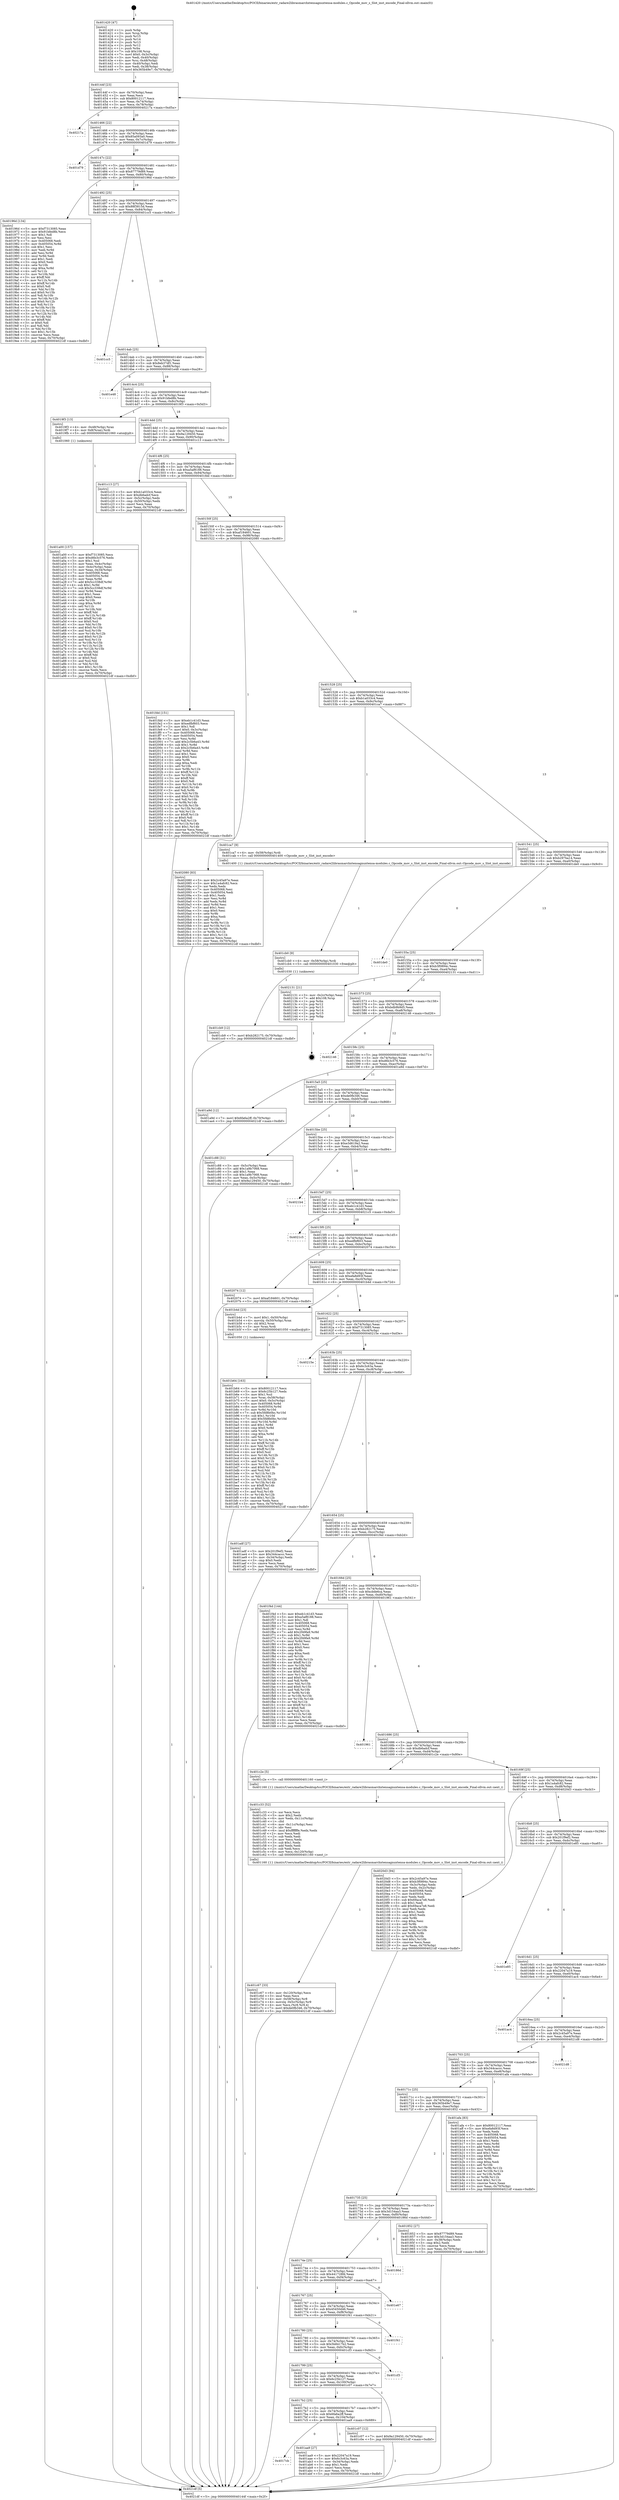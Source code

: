 digraph "0x401420" {
  label = "0x401420 (/mnt/c/Users/mathe/Desktop/tcc/POCII/binaries/extr_radare2librasmarchxtensagnuxtensa-modules.c_Opcode_mov_s_Slot_inst_encode_Final-ollvm.out::main(0))"
  labelloc = "t"
  node[shape=record]

  Entry [label="",width=0.3,height=0.3,shape=circle,fillcolor=black,style=filled]
  "0x40144f" [label="{
     0x40144f [23]\l
     | [instrs]\l
     &nbsp;&nbsp;0x40144f \<+3\>: mov -0x70(%rbp),%eax\l
     &nbsp;&nbsp;0x401452 \<+2\>: mov %eax,%ecx\l
     &nbsp;&nbsp;0x401454 \<+6\>: sub $0x80012117,%ecx\l
     &nbsp;&nbsp;0x40145a \<+3\>: mov %eax,-0x74(%rbp)\l
     &nbsp;&nbsp;0x40145d \<+3\>: mov %ecx,-0x78(%rbp)\l
     &nbsp;&nbsp;0x401460 \<+6\>: je 000000000040217a \<main+0xd5a\>\l
  }"]
  "0x40217a" [label="{
     0x40217a\l
  }", style=dashed]
  "0x401466" [label="{
     0x401466 [22]\l
     | [instrs]\l
     &nbsp;&nbsp;0x401466 \<+5\>: jmp 000000000040146b \<main+0x4b\>\l
     &nbsp;&nbsp;0x40146b \<+3\>: mov -0x74(%rbp),%eax\l
     &nbsp;&nbsp;0x40146e \<+5\>: sub $0x85a093a0,%eax\l
     &nbsp;&nbsp;0x401473 \<+3\>: mov %eax,-0x7c(%rbp)\l
     &nbsp;&nbsp;0x401476 \<+6\>: je 0000000000401d79 \<main+0x959\>\l
  }"]
  Exit [label="",width=0.3,height=0.3,shape=circle,fillcolor=black,style=filled,peripheries=2]
  "0x401d79" [label="{
     0x401d79\l
  }", style=dashed]
  "0x40147c" [label="{
     0x40147c [22]\l
     | [instrs]\l
     &nbsp;&nbsp;0x40147c \<+5\>: jmp 0000000000401481 \<main+0x61\>\l
     &nbsp;&nbsp;0x401481 \<+3\>: mov -0x74(%rbp),%eax\l
     &nbsp;&nbsp;0x401484 \<+5\>: sub $0x87779d89,%eax\l
     &nbsp;&nbsp;0x401489 \<+3\>: mov %eax,-0x80(%rbp)\l
     &nbsp;&nbsp;0x40148c \<+6\>: je 000000000040196d \<main+0x54d\>\l
  }"]
  "0x401cb9" [label="{
     0x401cb9 [12]\l
     | [instrs]\l
     &nbsp;&nbsp;0x401cb9 \<+7\>: movl $0xb282175,-0x70(%rbp)\l
     &nbsp;&nbsp;0x401cc0 \<+5\>: jmp 00000000004021df \<main+0xdbf\>\l
  }"]
  "0x40196d" [label="{
     0x40196d [134]\l
     | [instrs]\l
     &nbsp;&nbsp;0x40196d \<+5\>: mov $0xf7313085,%eax\l
     &nbsp;&nbsp;0x401972 \<+5\>: mov $0x91bfed8b,%ecx\l
     &nbsp;&nbsp;0x401977 \<+2\>: mov $0x1,%dl\l
     &nbsp;&nbsp;0x401979 \<+2\>: xor %esi,%esi\l
     &nbsp;&nbsp;0x40197b \<+7\>: mov 0x405068,%edi\l
     &nbsp;&nbsp;0x401982 \<+8\>: mov 0x405054,%r8d\l
     &nbsp;&nbsp;0x40198a \<+3\>: sub $0x1,%esi\l
     &nbsp;&nbsp;0x40198d \<+3\>: mov %edi,%r9d\l
     &nbsp;&nbsp;0x401990 \<+3\>: add %esi,%r9d\l
     &nbsp;&nbsp;0x401993 \<+4\>: imul %r9d,%edi\l
     &nbsp;&nbsp;0x401997 \<+3\>: and $0x1,%edi\l
     &nbsp;&nbsp;0x40199a \<+3\>: cmp $0x0,%edi\l
     &nbsp;&nbsp;0x40199d \<+4\>: sete %r10b\l
     &nbsp;&nbsp;0x4019a1 \<+4\>: cmp $0xa,%r8d\l
     &nbsp;&nbsp;0x4019a5 \<+4\>: setl %r11b\l
     &nbsp;&nbsp;0x4019a9 \<+3\>: mov %r10b,%bl\l
     &nbsp;&nbsp;0x4019ac \<+3\>: xor $0xff,%bl\l
     &nbsp;&nbsp;0x4019af \<+3\>: mov %r11b,%r14b\l
     &nbsp;&nbsp;0x4019b2 \<+4\>: xor $0xff,%r14b\l
     &nbsp;&nbsp;0x4019b6 \<+3\>: xor $0x0,%dl\l
     &nbsp;&nbsp;0x4019b9 \<+3\>: mov %bl,%r15b\l
     &nbsp;&nbsp;0x4019bc \<+4\>: and $0x0,%r15b\l
     &nbsp;&nbsp;0x4019c0 \<+3\>: and %dl,%r10b\l
     &nbsp;&nbsp;0x4019c3 \<+3\>: mov %r14b,%r12b\l
     &nbsp;&nbsp;0x4019c6 \<+4\>: and $0x0,%r12b\l
     &nbsp;&nbsp;0x4019ca \<+3\>: and %dl,%r11b\l
     &nbsp;&nbsp;0x4019cd \<+3\>: or %r10b,%r15b\l
     &nbsp;&nbsp;0x4019d0 \<+3\>: or %r11b,%r12b\l
     &nbsp;&nbsp;0x4019d3 \<+3\>: xor %r12b,%r15b\l
     &nbsp;&nbsp;0x4019d6 \<+3\>: or %r14b,%bl\l
     &nbsp;&nbsp;0x4019d9 \<+3\>: xor $0xff,%bl\l
     &nbsp;&nbsp;0x4019dc \<+3\>: or $0x0,%dl\l
     &nbsp;&nbsp;0x4019df \<+2\>: and %dl,%bl\l
     &nbsp;&nbsp;0x4019e1 \<+3\>: or %bl,%r15b\l
     &nbsp;&nbsp;0x4019e4 \<+4\>: test $0x1,%r15b\l
     &nbsp;&nbsp;0x4019e8 \<+3\>: cmovne %ecx,%eax\l
     &nbsp;&nbsp;0x4019eb \<+3\>: mov %eax,-0x70(%rbp)\l
     &nbsp;&nbsp;0x4019ee \<+5\>: jmp 00000000004021df \<main+0xdbf\>\l
  }"]
  "0x401492" [label="{
     0x401492 [25]\l
     | [instrs]\l
     &nbsp;&nbsp;0x401492 \<+5\>: jmp 0000000000401497 \<main+0x77\>\l
     &nbsp;&nbsp;0x401497 \<+3\>: mov -0x74(%rbp),%eax\l
     &nbsp;&nbsp;0x40149a \<+5\>: sub $0x88f3815d,%eax\l
     &nbsp;&nbsp;0x40149f \<+6\>: mov %eax,-0x84(%rbp)\l
     &nbsp;&nbsp;0x4014a5 \<+6\>: je 0000000000401cc5 \<main+0x8a5\>\l
  }"]
  "0x401cb0" [label="{
     0x401cb0 [9]\l
     | [instrs]\l
     &nbsp;&nbsp;0x401cb0 \<+4\>: mov -0x58(%rbp),%rdi\l
     &nbsp;&nbsp;0x401cb4 \<+5\>: call 0000000000401030 \<free@plt\>\l
     | [calls]\l
     &nbsp;&nbsp;0x401030 \{1\} (unknown)\l
  }"]
  "0x401cc5" [label="{
     0x401cc5\l
  }", style=dashed]
  "0x4014ab" [label="{
     0x4014ab [25]\l
     | [instrs]\l
     &nbsp;&nbsp;0x4014ab \<+5\>: jmp 00000000004014b0 \<main+0x90\>\l
     &nbsp;&nbsp;0x4014b0 \<+3\>: mov -0x74(%rbp),%eax\l
     &nbsp;&nbsp;0x4014b3 \<+5\>: sub $0x8eb37df1,%eax\l
     &nbsp;&nbsp;0x4014b8 \<+6\>: mov %eax,-0x88(%rbp)\l
     &nbsp;&nbsp;0x4014be \<+6\>: je 0000000000401e48 \<main+0xa28\>\l
  }"]
  "0x401c67" [label="{
     0x401c67 [33]\l
     | [instrs]\l
     &nbsp;&nbsp;0x401c67 \<+6\>: mov -0x120(%rbp),%ecx\l
     &nbsp;&nbsp;0x401c6d \<+3\>: imul %eax,%ecx\l
     &nbsp;&nbsp;0x401c70 \<+4\>: mov -0x58(%rbp),%r8\l
     &nbsp;&nbsp;0x401c74 \<+4\>: movslq -0x5c(%rbp),%r9\l
     &nbsp;&nbsp;0x401c78 \<+4\>: mov %ecx,(%r8,%r9,4)\l
     &nbsp;&nbsp;0x401c7c \<+7\>: movl $0xde0fb346,-0x70(%rbp)\l
     &nbsp;&nbsp;0x401c83 \<+5\>: jmp 00000000004021df \<main+0xdbf\>\l
  }"]
  "0x401e48" [label="{
     0x401e48\l
  }", style=dashed]
  "0x4014c4" [label="{
     0x4014c4 [25]\l
     | [instrs]\l
     &nbsp;&nbsp;0x4014c4 \<+5\>: jmp 00000000004014c9 \<main+0xa9\>\l
     &nbsp;&nbsp;0x4014c9 \<+3\>: mov -0x74(%rbp),%eax\l
     &nbsp;&nbsp;0x4014cc \<+5\>: sub $0x91bfed8b,%eax\l
     &nbsp;&nbsp;0x4014d1 \<+6\>: mov %eax,-0x8c(%rbp)\l
     &nbsp;&nbsp;0x4014d7 \<+6\>: je 00000000004019f3 \<main+0x5d3\>\l
  }"]
  "0x401c33" [label="{
     0x401c33 [52]\l
     | [instrs]\l
     &nbsp;&nbsp;0x401c33 \<+2\>: xor %ecx,%ecx\l
     &nbsp;&nbsp;0x401c35 \<+5\>: mov $0x2,%edx\l
     &nbsp;&nbsp;0x401c3a \<+6\>: mov %edx,-0x11c(%rbp)\l
     &nbsp;&nbsp;0x401c40 \<+1\>: cltd\l
     &nbsp;&nbsp;0x401c41 \<+6\>: mov -0x11c(%rbp),%esi\l
     &nbsp;&nbsp;0x401c47 \<+2\>: idiv %esi\l
     &nbsp;&nbsp;0x401c49 \<+6\>: imul $0xfffffffe,%edx,%edx\l
     &nbsp;&nbsp;0x401c4f \<+2\>: mov %ecx,%edi\l
     &nbsp;&nbsp;0x401c51 \<+2\>: sub %edx,%edi\l
     &nbsp;&nbsp;0x401c53 \<+2\>: mov %ecx,%edx\l
     &nbsp;&nbsp;0x401c55 \<+3\>: sub $0x1,%edx\l
     &nbsp;&nbsp;0x401c58 \<+2\>: add %edx,%edi\l
     &nbsp;&nbsp;0x401c5a \<+2\>: sub %edi,%ecx\l
     &nbsp;&nbsp;0x401c5c \<+6\>: mov %ecx,-0x120(%rbp)\l
     &nbsp;&nbsp;0x401c62 \<+5\>: call 0000000000401160 \<next_i\>\l
     | [calls]\l
     &nbsp;&nbsp;0x401160 \{1\} (/mnt/c/Users/mathe/Desktop/tcc/POCII/binaries/extr_radare2librasmarchxtensagnuxtensa-modules.c_Opcode_mov_s_Slot_inst_encode_Final-ollvm.out::next_i)\l
  }"]
  "0x4019f3" [label="{
     0x4019f3 [13]\l
     | [instrs]\l
     &nbsp;&nbsp;0x4019f3 \<+4\>: mov -0x48(%rbp),%rax\l
     &nbsp;&nbsp;0x4019f7 \<+4\>: mov 0x8(%rax),%rdi\l
     &nbsp;&nbsp;0x4019fb \<+5\>: call 0000000000401060 \<atoi@plt\>\l
     | [calls]\l
     &nbsp;&nbsp;0x401060 \{1\} (unknown)\l
  }"]
  "0x4014dd" [label="{
     0x4014dd [25]\l
     | [instrs]\l
     &nbsp;&nbsp;0x4014dd \<+5\>: jmp 00000000004014e2 \<main+0xc2\>\l
     &nbsp;&nbsp;0x4014e2 \<+3\>: mov -0x74(%rbp),%eax\l
     &nbsp;&nbsp;0x4014e5 \<+5\>: sub $0x9a129450,%eax\l
     &nbsp;&nbsp;0x4014ea \<+6\>: mov %eax,-0x90(%rbp)\l
     &nbsp;&nbsp;0x4014f0 \<+6\>: je 0000000000401c13 \<main+0x7f3\>\l
  }"]
  "0x401b64" [label="{
     0x401b64 [163]\l
     | [instrs]\l
     &nbsp;&nbsp;0x401b64 \<+5\>: mov $0x80012117,%ecx\l
     &nbsp;&nbsp;0x401b69 \<+5\>: mov $0x6c25b127,%edx\l
     &nbsp;&nbsp;0x401b6e \<+3\>: mov $0x1,%sil\l
     &nbsp;&nbsp;0x401b71 \<+4\>: mov %rax,-0x58(%rbp)\l
     &nbsp;&nbsp;0x401b75 \<+7\>: movl $0x0,-0x5c(%rbp)\l
     &nbsp;&nbsp;0x401b7c \<+8\>: mov 0x405068,%r8d\l
     &nbsp;&nbsp;0x401b84 \<+8\>: mov 0x405054,%r9d\l
     &nbsp;&nbsp;0x401b8c \<+3\>: mov %r8d,%r10d\l
     &nbsp;&nbsp;0x401b8f \<+7\>: sub $0x5fd8b0bc,%r10d\l
     &nbsp;&nbsp;0x401b96 \<+4\>: sub $0x1,%r10d\l
     &nbsp;&nbsp;0x401b9a \<+7\>: add $0x5fd8b0bc,%r10d\l
     &nbsp;&nbsp;0x401ba1 \<+4\>: imul %r10d,%r8d\l
     &nbsp;&nbsp;0x401ba5 \<+4\>: and $0x1,%r8d\l
     &nbsp;&nbsp;0x401ba9 \<+4\>: cmp $0x0,%r8d\l
     &nbsp;&nbsp;0x401bad \<+4\>: sete %r11b\l
     &nbsp;&nbsp;0x401bb1 \<+4\>: cmp $0xa,%r9d\l
     &nbsp;&nbsp;0x401bb5 \<+3\>: setl %bl\l
     &nbsp;&nbsp;0x401bb8 \<+3\>: mov %r11b,%r14b\l
     &nbsp;&nbsp;0x401bbb \<+4\>: xor $0xff,%r14b\l
     &nbsp;&nbsp;0x401bbf \<+3\>: mov %bl,%r15b\l
     &nbsp;&nbsp;0x401bc2 \<+4\>: xor $0xff,%r15b\l
     &nbsp;&nbsp;0x401bc6 \<+4\>: xor $0x0,%sil\l
     &nbsp;&nbsp;0x401bca \<+3\>: mov %r14b,%r12b\l
     &nbsp;&nbsp;0x401bcd \<+4\>: and $0x0,%r12b\l
     &nbsp;&nbsp;0x401bd1 \<+3\>: and %sil,%r11b\l
     &nbsp;&nbsp;0x401bd4 \<+3\>: mov %r15b,%r13b\l
     &nbsp;&nbsp;0x401bd7 \<+4\>: and $0x0,%r13b\l
     &nbsp;&nbsp;0x401bdb \<+3\>: and %sil,%bl\l
     &nbsp;&nbsp;0x401bde \<+3\>: or %r11b,%r12b\l
     &nbsp;&nbsp;0x401be1 \<+3\>: or %bl,%r13b\l
     &nbsp;&nbsp;0x401be4 \<+3\>: xor %r13b,%r12b\l
     &nbsp;&nbsp;0x401be7 \<+3\>: or %r15b,%r14b\l
     &nbsp;&nbsp;0x401bea \<+4\>: xor $0xff,%r14b\l
     &nbsp;&nbsp;0x401bee \<+4\>: or $0x0,%sil\l
     &nbsp;&nbsp;0x401bf2 \<+3\>: and %sil,%r14b\l
     &nbsp;&nbsp;0x401bf5 \<+3\>: or %r14b,%r12b\l
     &nbsp;&nbsp;0x401bf8 \<+4\>: test $0x1,%r12b\l
     &nbsp;&nbsp;0x401bfc \<+3\>: cmovne %edx,%ecx\l
     &nbsp;&nbsp;0x401bff \<+3\>: mov %ecx,-0x70(%rbp)\l
     &nbsp;&nbsp;0x401c02 \<+5\>: jmp 00000000004021df \<main+0xdbf\>\l
  }"]
  "0x401c13" [label="{
     0x401c13 [27]\l
     | [instrs]\l
     &nbsp;&nbsp;0x401c13 \<+5\>: mov $0xb1a033c4,%eax\l
     &nbsp;&nbsp;0x401c18 \<+5\>: mov $0xdb6adcf,%ecx\l
     &nbsp;&nbsp;0x401c1d \<+3\>: mov -0x5c(%rbp),%edx\l
     &nbsp;&nbsp;0x401c20 \<+3\>: cmp -0x50(%rbp),%edx\l
     &nbsp;&nbsp;0x401c23 \<+3\>: cmovl %ecx,%eax\l
     &nbsp;&nbsp;0x401c26 \<+3\>: mov %eax,-0x70(%rbp)\l
     &nbsp;&nbsp;0x401c29 \<+5\>: jmp 00000000004021df \<main+0xdbf\>\l
  }"]
  "0x4014f6" [label="{
     0x4014f6 [25]\l
     | [instrs]\l
     &nbsp;&nbsp;0x4014f6 \<+5\>: jmp 00000000004014fb \<main+0xdb\>\l
     &nbsp;&nbsp;0x4014fb \<+3\>: mov -0x74(%rbp),%eax\l
     &nbsp;&nbsp;0x4014fe \<+5\>: sub $0xa5af8188,%eax\l
     &nbsp;&nbsp;0x401503 \<+6\>: mov %eax,-0x94(%rbp)\l
     &nbsp;&nbsp;0x401509 \<+6\>: je 0000000000401fdd \<main+0xbbd\>\l
  }"]
  "0x4017cb" [label="{
     0x4017cb\l
  }", style=dashed]
  "0x401fdd" [label="{
     0x401fdd [151]\l
     | [instrs]\l
     &nbsp;&nbsp;0x401fdd \<+5\>: mov $0xeb1c41d3,%eax\l
     &nbsp;&nbsp;0x401fe2 \<+5\>: mov $0xedfbf603,%ecx\l
     &nbsp;&nbsp;0x401fe7 \<+2\>: mov $0x1,%dl\l
     &nbsp;&nbsp;0x401fe9 \<+7\>: movl $0x0,-0x3c(%rbp)\l
     &nbsp;&nbsp;0x401ff0 \<+7\>: mov 0x405068,%esi\l
     &nbsp;&nbsp;0x401ff7 \<+7\>: mov 0x405054,%edi\l
     &nbsp;&nbsp;0x401ffe \<+3\>: mov %esi,%r8d\l
     &nbsp;&nbsp;0x402001 \<+7\>: add $0x2c5b6a43,%r8d\l
     &nbsp;&nbsp;0x402008 \<+4\>: sub $0x1,%r8d\l
     &nbsp;&nbsp;0x40200c \<+7\>: sub $0x2c5b6a43,%r8d\l
     &nbsp;&nbsp;0x402013 \<+4\>: imul %r8d,%esi\l
     &nbsp;&nbsp;0x402017 \<+3\>: and $0x1,%esi\l
     &nbsp;&nbsp;0x40201a \<+3\>: cmp $0x0,%esi\l
     &nbsp;&nbsp;0x40201d \<+4\>: sete %r9b\l
     &nbsp;&nbsp;0x402021 \<+3\>: cmp $0xa,%edi\l
     &nbsp;&nbsp;0x402024 \<+4\>: setl %r10b\l
     &nbsp;&nbsp;0x402028 \<+3\>: mov %r9b,%r11b\l
     &nbsp;&nbsp;0x40202b \<+4\>: xor $0xff,%r11b\l
     &nbsp;&nbsp;0x40202f \<+3\>: mov %r10b,%bl\l
     &nbsp;&nbsp;0x402032 \<+3\>: xor $0xff,%bl\l
     &nbsp;&nbsp;0x402035 \<+3\>: xor $0x0,%dl\l
     &nbsp;&nbsp;0x402038 \<+3\>: mov %r11b,%r14b\l
     &nbsp;&nbsp;0x40203b \<+4\>: and $0x0,%r14b\l
     &nbsp;&nbsp;0x40203f \<+3\>: and %dl,%r9b\l
     &nbsp;&nbsp;0x402042 \<+3\>: mov %bl,%r15b\l
     &nbsp;&nbsp;0x402045 \<+4\>: and $0x0,%r15b\l
     &nbsp;&nbsp;0x402049 \<+3\>: and %dl,%r10b\l
     &nbsp;&nbsp;0x40204c \<+3\>: or %r9b,%r14b\l
     &nbsp;&nbsp;0x40204f \<+3\>: or %r10b,%r15b\l
     &nbsp;&nbsp;0x402052 \<+3\>: xor %r15b,%r14b\l
     &nbsp;&nbsp;0x402055 \<+3\>: or %bl,%r11b\l
     &nbsp;&nbsp;0x402058 \<+4\>: xor $0xff,%r11b\l
     &nbsp;&nbsp;0x40205c \<+3\>: or $0x0,%dl\l
     &nbsp;&nbsp;0x40205f \<+3\>: and %dl,%r11b\l
     &nbsp;&nbsp;0x402062 \<+3\>: or %r11b,%r14b\l
     &nbsp;&nbsp;0x402065 \<+4\>: test $0x1,%r14b\l
     &nbsp;&nbsp;0x402069 \<+3\>: cmovne %ecx,%eax\l
     &nbsp;&nbsp;0x40206c \<+3\>: mov %eax,-0x70(%rbp)\l
     &nbsp;&nbsp;0x40206f \<+5\>: jmp 00000000004021df \<main+0xdbf\>\l
  }"]
  "0x40150f" [label="{
     0x40150f [25]\l
     | [instrs]\l
     &nbsp;&nbsp;0x40150f \<+5\>: jmp 0000000000401514 \<main+0xf4\>\l
     &nbsp;&nbsp;0x401514 \<+3\>: mov -0x74(%rbp),%eax\l
     &nbsp;&nbsp;0x401517 \<+5\>: sub $0xaf184601,%eax\l
     &nbsp;&nbsp;0x40151c \<+6\>: mov %eax,-0x98(%rbp)\l
     &nbsp;&nbsp;0x401522 \<+6\>: je 0000000000402080 \<main+0xc60\>\l
  }"]
  "0x401aa9" [label="{
     0x401aa9 [27]\l
     | [instrs]\l
     &nbsp;&nbsp;0x401aa9 \<+5\>: mov $0x22047a19,%eax\l
     &nbsp;&nbsp;0x401aae \<+5\>: mov $0x6c3c63a,%ecx\l
     &nbsp;&nbsp;0x401ab3 \<+3\>: mov -0x34(%rbp),%edx\l
     &nbsp;&nbsp;0x401ab6 \<+3\>: cmp $0x1,%edx\l
     &nbsp;&nbsp;0x401ab9 \<+3\>: cmovl %ecx,%eax\l
     &nbsp;&nbsp;0x401abc \<+3\>: mov %eax,-0x70(%rbp)\l
     &nbsp;&nbsp;0x401abf \<+5\>: jmp 00000000004021df \<main+0xdbf\>\l
  }"]
  "0x402080" [label="{
     0x402080 [83]\l
     | [instrs]\l
     &nbsp;&nbsp;0x402080 \<+5\>: mov $0x2c45a97e,%eax\l
     &nbsp;&nbsp;0x402085 \<+5\>: mov $0x1a4afc82,%ecx\l
     &nbsp;&nbsp;0x40208a \<+2\>: xor %edx,%edx\l
     &nbsp;&nbsp;0x40208c \<+7\>: mov 0x405068,%esi\l
     &nbsp;&nbsp;0x402093 \<+7\>: mov 0x405054,%edi\l
     &nbsp;&nbsp;0x40209a \<+3\>: sub $0x1,%edx\l
     &nbsp;&nbsp;0x40209d \<+3\>: mov %esi,%r8d\l
     &nbsp;&nbsp;0x4020a0 \<+3\>: add %edx,%r8d\l
     &nbsp;&nbsp;0x4020a3 \<+4\>: imul %r8d,%esi\l
     &nbsp;&nbsp;0x4020a7 \<+3\>: and $0x1,%esi\l
     &nbsp;&nbsp;0x4020aa \<+3\>: cmp $0x0,%esi\l
     &nbsp;&nbsp;0x4020ad \<+4\>: sete %r9b\l
     &nbsp;&nbsp;0x4020b1 \<+3\>: cmp $0xa,%edi\l
     &nbsp;&nbsp;0x4020b4 \<+4\>: setl %r10b\l
     &nbsp;&nbsp;0x4020b8 \<+3\>: mov %r9b,%r11b\l
     &nbsp;&nbsp;0x4020bb \<+3\>: and %r10b,%r11b\l
     &nbsp;&nbsp;0x4020be \<+3\>: xor %r10b,%r9b\l
     &nbsp;&nbsp;0x4020c1 \<+3\>: or %r9b,%r11b\l
     &nbsp;&nbsp;0x4020c4 \<+4\>: test $0x1,%r11b\l
     &nbsp;&nbsp;0x4020c8 \<+3\>: cmovne %ecx,%eax\l
     &nbsp;&nbsp;0x4020cb \<+3\>: mov %eax,-0x70(%rbp)\l
     &nbsp;&nbsp;0x4020ce \<+5\>: jmp 00000000004021df \<main+0xdbf\>\l
  }"]
  "0x401528" [label="{
     0x401528 [25]\l
     | [instrs]\l
     &nbsp;&nbsp;0x401528 \<+5\>: jmp 000000000040152d \<main+0x10d\>\l
     &nbsp;&nbsp;0x40152d \<+3\>: mov -0x74(%rbp),%eax\l
     &nbsp;&nbsp;0x401530 \<+5\>: sub $0xb1a033c4,%eax\l
     &nbsp;&nbsp;0x401535 \<+6\>: mov %eax,-0x9c(%rbp)\l
     &nbsp;&nbsp;0x40153b \<+6\>: je 0000000000401ca7 \<main+0x887\>\l
  }"]
  "0x4017b2" [label="{
     0x4017b2 [25]\l
     | [instrs]\l
     &nbsp;&nbsp;0x4017b2 \<+5\>: jmp 00000000004017b7 \<main+0x397\>\l
     &nbsp;&nbsp;0x4017b7 \<+3\>: mov -0x74(%rbp),%eax\l
     &nbsp;&nbsp;0x4017ba \<+5\>: sub $0x6fa6a2ff,%eax\l
     &nbsp;&nbsp;0x4017bf \<+6\>: mov %eax,-0x104(%rbp)\l
     &nbsp;&nbsp;0x4017c5 \<+6\>: je 0000000000401aa9 \<main+0x689\>\l
  }"]
  "0x401ca7" [label="{
     0x401ca7 [9]\l
     | [instrs]\l
     &nbsp;&nbsp;0x401ca7 \<+4\>: mov -0x58(%rbp),%rdi\l
     &nbsp;&nbsp;0x401cab \<+5\>: call 0000000000401400 \<Opcode_mov_s_Slot_inst_encode\>\l
     | [calls]\l
     &nbsp;&nbsp;0x401400 \{1\} (/mnt/c/Users/mathe/Desktop/tcc/POCII/binaries/extr_radare2librasmarchxtensagnuxtensa-modules.c_Opcode_mov_s_Slot_inst_encode_Final-ollvm.out::Opcode_mov_s_Slot_inst_encode)\l
  }"]
  "0x401541" [label="{
     0x401541 [25]\l
     | [instrs]\l
     &nbsp;&nbsp;0x401541 \<+5\>: jmp 0000000000401546 \<main+0x126\>\l
     &nbsp;&nbsp;0x401546 \<+3\>: mov -0x74(%rbp),%eax\l
     &nbsp;&nbsp;0x401549 \<+5\>: sub $0xb297ba14,%eax\l
     &nbsp;&nbsp;0x40154e \<+6\>: mov %eax,-0xa0(%rbp)\l
     &nbsp;&nbsp;0x401554 \<+6\>: je 0000000000401de0 \<main+0x9c0\>\l
  }"]
  "0x401c07" [label="{
     0x401c07 [12]\l
     | [instrs]\l
     &nbsp;&nbsp;0x401c07 \<+7\>: movl $0x9a129450,-0x70(%rbp)\l
     &nbsp;&nbsp;0x401c0e \<+5\>: jmp 00000000004021df \<main+0xdbf\>\l
  }"]
  "0x401de0" [label="{
     0x401de0\l
  }", style=dashed]
  "0x40155a" [label="{
     0x40155a [25]\l
     | [instrs]\l
     &nbsp;&nbsp;0x40155a \<+5\>: jmp 000000000040155f \<main+0x13f\>\l
     &nbsp;&nbsp;0x40155f \<+3\>: mov -0x74(%rbp),%eax\l
     &nbsp;&nbsp;0x401562 \<+5\>: sub $0xb3f0894c,%eax\l
     &nbsp;&nbsp;0x401567 \<+6\>: mov %eax,-0xa4(%rbp)\l
     &nbsp;&nbsp;0x40156d \<+6\>: je 0000000000402131 \<main+0xd11\>\l
  }"]
  "0x401799" [label="{
     0x401799 [25]\l
     | [instrs]\l
     &nbsp;&nbsp;0x401799 \<+5\>: jmp 000000000040179e \<main+0x37e\>\l
     &nbsp;&nbsp;0x40179e \<+3\>: mov -0x74(%rbp),%eax\l
     &nbsp;&nbsp;0x4017a1 \<+5\>: sub $0x6c25b127,%eax\l
     &nbsp;&nbsp;0x4017a6 \<+6\>: mov %eax,-0x100(%rbp)\l
     &nbsp;&nbsp;0x4017ac \<+6\>: je 0000000000401c07 \<main+0x7e7\>\l
  }"]
  "0x402131" [label="{
     0x402131 [21]\l
     | [instrs]\l
     &nbsp;&nbsp;0x402131 \<+3\>: mov -0x2c(%rbp),%eax\l
     &nbsp;&nbsp;0x402134 \<+7\>: add $0x108,%rsp\l
     &nbsp;&nbsp;0x40213b \<+1\>: pop %rbx\l
     &nbsp;&nbsp;0x40213c \<+2\>: pop %r12\l
     &nbsp;&nbsp;0x40213e \<+2\>: pop %r13\l
     &nbsp;&nbsp;0x402140 \<+2\>: pop %r14\l
     &nbsp;&nbsp;0x402142 \<+2\>: pop %r15\l
     &nbsp;&nbsp;0x402144 \<+1\>: pop %rbp\l
     &nbsp;&nbsp;0x402145 \<+1\>: ret\l
  }"]
  "0x401573" [label="{
     0x401573 [25]\l
     | [instrs]\l
     &nbsp;&nbsp;0x401573 \<+5\>: jmp 0000000000401578 \<main+0x158\>\l
     &nbsp;&nbsp;0x401578 \<+3\>: mov -0x74(%rbp),%eax\l
     &nbsp;&nbsp;0x40157b \<+5\>: sub $0xbdb9b9d5,%eax\l
     &nbsp;&nbsp;0x401580 \<+6\>: mov %eax,-0xa8(%rbp)\l
     &nbsp;&nbsp;0x401586 \<+6\>: je 0000000000402146 \<main+0xd26\>\l
  }"]
  "0x401cf3" [label="{
     0x401cf3\l
  }", style=dashed]
  "0x402146" [label="{
     0x402146\l
  }", style=dashed]
  "0x40158c" [label="{
     0x40158c [25]\l
     | [instrs]\l
     &nbsp;&nbsp;0x40158c \<+5\>: jmp 0000000000401591 \<main+0x171\>\l
     &nbsp;&nbsp;0x401591 \<+3\>: mov -0x74(%rbp),%eax\l
     &nbsp;&nbsp;0x401594 \<+5\>: sub $0xd6b3c576,%eax\l
     &nbsp;&nbsp;0x401599 \<+6\>: mov %eax,-0xac(%rbp)\l
     &nbsp;&nbsp;0x40159f \<+6\>: je 0000000000401a9d \<main+0x67d\>\l
  }"]
  "0x401780" [label="{
     0x401780 [25]\l
     | [instrs]\l
     &nbsp;&nbsp;0x401780 \<+5\>: jmp 0000000000401785 \<main+0x365\>\l
     &nbsp;&nbsp;0x401785 \<+3\>: mov -0x74(%rbp),%eax\l
     &nbsp;&nbsp;0x401788 \<+5\>: sub $0x5b8417b2,%eax\l
     &nbsp;&nbsp;0x40178d \<+6\>: mov %eax,-0xfc(%rbp)\l
     &nbsp;&nbsp;0x401793 \<+6\>: je 0000000000401cf3 \<main+0x8d3\>\l
  }"]
  "0x401a9d" [label="{
     0x401a9d [12]\l
     | [instrs]\l
     &nbsp;&nbsp;0x401a9d \<+7\>: movl $0x6fa6a2ff,-0x70(%rbp)\l
     &nbsp;&nbsp;0x401aa4 \<+5\>: jmp 00000000004021df \<main+0xdbf\>\l
  }"]
  "0x4015a5" [label="{
     0x4015a5 [25]\l
     | [instrs]\l
     &nbsp;&nbsp;0x4015a5 \<+5\>: jmp 00000000004015aa \<main+0x18a\>\l
     &nbsp;&nbsp;0x4015aa \<+3\>: mov -0x74(%rbp),%eax\l
     &nbsp;&nbsp;0x4015ad \<+5\>: sub $0xde0fb346,%eax\l
     &nbsp;&nbsp;0x4015b2 \<+6\>: mov %eax,-0xb0(%rbp)\l
     &nbsp;&nbsp;0x4015b8 \<+6\>: je 0000000000401c88 \<main+0x868\>\l
  }"]
  "0x401f41" [label="{
     0x401f41\l
  }", style=dashed]
  "0x401c88" [label="{
     0x401c88 [31]\l
     | [instrs]\l
     &nbsp;&nbsp;0x401c88 \<+3\>: mov -0x5c(%rbp),%eax\l
     &nbsp;&nbsp;0x401c8b \<+5\>: add $0x1a9b7068,%eax\l
     &nbsp;&nbsp;0x401c90 \<+3\>: add $0x1,%eax\l
     &nbsp;&nbsp;0x401c93 \<+5\>: sub $0x1a9b7068,%eax\l
     &nbsp;&nbsp;0x401c98 \<+3\>: mov %eax,-0x5c(%rbp)\l
     &nbsp;&nbsp;0x401c9b \<+7\>: movl $0x9a129450,-0x70(%rbp)\l
     &nbsp;&nbsp;0x401ca2 \<+5\>: jmp 00000000004021df \<main+0xdbf\>\l
  }"]
  "0x4015be" [label="{
     0x4015be [25]\l
     | [instrs]\l
     &nbsp;&nbsp;0x4015be \<+5\>: jmp 00000000004015c3 \<main+0x1a3\>\l
     &nbsp;&nbsp;0x4015c3 \<+3\>: mov -0x74(%rbp),%eax\l
     &nbsp;&nbsp;0x4015c6 \<+5\>: sub $0xe3d619a2,%eax\l
     &nbsp;&nbsp;0x4015cb \<+6\>: mov %eax,-0xb4(%rbp)\l
     &nbsp;&nbsp;0x4015d1 \<+6\>: je 00000000004021b4 \<main+0xd94\>\l
  }"]
  "0x401767" [label="{
     0x401767 [25]\l
     | [instrs]\l
     &nbsp;&nbsp;0x401767 \<+5\>: jmp 000000000040176c \<main+0x34c\>\l
     &nbsp;&nbsp;0x40176c \<+3\>: mov -0x74(%rbp),%eax\l
     &nbsp;&nbsp;0x40176f \<+5\>: sub $0x45450d46,%eax\l
     &nbsp;&nbsp;0x401774 \<+6\>: mov %eax,-0xf8(%rbp)\l
     &nbsp;&nbsp;0x40177a \<+6\>: je 0000000000401f41 \<main+0xb21\>\l
  }"]
  "0x4021b4" [label="{
     0x4021b4\l
  }", style=dashed]
  "0x4015d7" [label="{
     0x4015d7 [25]\l
     | [instrs]\l
     &nbsp;&nbsp;0x4015d7 \<+5\>: jmp 00000000004015dc \<main+0x1bc\>\l
     &nbsp;&nbsp;0x4015dc \<+3\>: mov -0x74(%rbp),%eax\l
     &nbsp;&nbsp;0x4015df \<+5\>: sub $0xeb1c41d3,%eax\l
     &nbsp;&nbsp;0x4015e4 \<+6\>: mov %eax,-0xb8(%rbp)\l
     &nbsp;&nbsp;0x4015ea \<+6\>: je 00000000004021c5 \<main+0xda5\>\l
  }"]
  "0x401e67" [label="{
     0x401e67\l
  }", style=dashed]
  "0x4021c5" [label="{
     0x4021c5\l
  }", style=dashed]
  "0x4015f0" [label="{
     0x4015f0 [25]\l
     | [instrs]\l
     &nbsp;&nbsp;0x4015f0 \<+5\>: jmp 00000000004015f5 \<main+0x1d5\>\l
     &nbsp;&nbsp;0x4015f5 \<+3\>: mov -0x74(%rbp),%eax\l
     &nbsp;&nbsp;0x4015f8 \<+5\>: sub $0xedfbf603,%eax\l
     &nbsp;&nbsp;0x4015fd \<+6\>: mov %eax,-0xbc(%rbp)\l
     &nbsp;&nbsp;0x401603 \<+6\>: je 0000000000402074 \<main+0xc54\>\l
  }"]
  "0x40174e" [label="{
     0x40174e [25]\l
     | [instrs]\l
     &nbsp;&nbsp;0x40174e \<+5\>: jmp 0000000000401753 \<main+0x333\>\l
     &nbsp;&nbsp;0x401753 \<+3\>: mov -0x74(%rbp),%eax\l
     &nbsp;&nbsp;0x401756 \<+5\>: sub $0x441728fd,%eax\l
     &nbsp;&nbsp;0x40175b \<+6\>: mov %eax,-0xf4(%rbp)\l
     &nbsp;&nbsp;0x401761 \<+6\>: je 0000000000401e67 \<main+0xa47\>\l
  }"]
  "0x402074" [label="{
     0x402074 [12]\l
     | [instrs]\l
     &nbsp;&nbsp;0x402074 \<+7\>: movl $0xaf184601,-0x70(%rbp)\l
     &nbsp;&nbsp;0x40207b \<+5\>: jmp 00000000004021df \<main+0xdbf\>\l
  }"]
  "0x401609" [label="{
     0x401609 [25]\l
     | [instrs]\l
     &nbsp;&nbsp;0x401609 \<+5\>: jmp 000000000040160e \<main+0x1ee\>\l
     &nbsp;&nbsp;0x40160e \<+3\>: mov -0x74(%rbp),%eax\l
     &nbsp;&nbsp;0x401611 \<+5\>: sub $0xefa8d93f,%eax\l
     &nbsp;&nbsp;0x401616 \<+6\>: mov %eax,-0xc0(%rbp)\l
     &nbsp;&nbsp;0x40161c \<+6\>: je 0000000000401b4d \<main+0x72d\>\l
  }"]
  "0x40186d" [label="{
     0x40186d\l
  }", style=dashed]
  "0x401b4d" [label="{
     0x401b4d [23]\l
     | [instrs]\l
     &nbsp;&nbsp;0x401b4d \<+7\>: movl $0x1,-0x50(%rbp)\l
     &nbsp;&nbsp;0x401b54 \<+4\>: movslq -0x50(%rbp),%rax\l
     &nbsp;&nbsp;0x401b58 \<+4\>: shl $0x2,%rax\l
     &nbsp;&nbsp;0x401b5c \<+3\>: mov %rax,%rdi\l
     &nbsp;&nbsp;0x401b5f \<+5\>: call 0000000000401050 \<malloc@plt\>\l
     | [calls]\l
     &nbsp;&nbsp;0x401050 \{1\} (unknown)\l
  }"]
  "0x401622" [label="{
     0x401622 [25]\l
     | [instrs]\l
     &nbsp;&nbsp;0x401622 \<+5\>: jmp 0000000000401627 \<main+0x207\>\l
     &nbsp;&nbsp;0x401627 \<+3\>: mov -0x74(%rbp),%eax\l
     &nbsp;&nbsp;0x40162a \<+5\>: sub $0xf7313085,%eax\l
     &nbsp;&nbsp;0x40162f \<+6\>: mov %eax,-0xc4(%rbp)\l
     &nbsp;&nbsp;0x401635 \<+6\>: je 000000000040215e \<main+0xd3e\>\l
  }"]
  "0x401a00" [label="{
     0x401a00 [157]\l
     | [instrs]\l
     &nbsp;&nbsp;0x401a00 \<+5\>: mov $0xf7313085,%ecx\l
     &nbsp;&nbsp;0x401a05 \<+5\>: mov $0xd6b3c576,%edx\l
     &nbsp;&nbsp;0x401a0a \<+3\>: mov $0x1,%sil\l
     &nbsp;&nbsp;0x401a0d \<+3\>: mov %eax,-0x4c(%rbp)\l
     &nbsp;&nbsp;0x401a10 \<+3\>: mov -0x4c(%rbp),%eax\l
     &nbsp;&nbsp;0x401a13 \<+3\>: mov %eax,-0x34(%rbp)\l
     &nbsp;&nbsp;0x401a16 \<+7\>: mov 0x405068,%eax\l
     &nbsp;&nbsp;0x401a1d \<+8\>: mov 0x405054,%r8d\l
     &nbsp;&nbsp;0x401a25 \<+3\>: mov %eax,%r9d\l
     &nbsp;&nbsp;0x401a28 \<+7\>: add $0x5cc338df,%r9d\l
     &nbsp;&nbsp;0x401a2f \<+4\>: sub $0x1,%r9d\l
     &nbsp;&nbsp;0x401a33 \<+7\>: sub $0x5cc338df,%r9d\l
     &nbsp;&nbsp;0x401a3a \<+4\>: imul %r9d,%eax\l
     &nbsp;&nbsp;0x401a3e \<+3\>: and $0x1,%eax\l
     &nbsp;&nbsp;0x401a41 \<+3\>: cmp $0x0,%eax\l
     &nbsp;&nbsp;0x401a44 \<+4\>: sete %r10b\l
     &nbsp;&nbsp;0x401a48 \<+4\>: cmp $0xa,%r8d\l
     &nbsp;&nbsp;0x401a4c \<+4\>: setl %r11b\l
     &nbsp;&nbsp;0x401a50 \<+3\>: mov %r10b,%bl\l
     &nbsp;&nbsp;0x401a53 \<+3\>: xor $0xff,%bl\l
     &nbsp;&nbsp;0x401a56 \<+3\>: mov %r11b,%r14b\l
     &nbsp;&nbsp;0x401a59 \<+4\>: xor $0xff,%r14b\l
     &nbsp;&nbsp;0x401a5d \<+4\>: xor $0x0,%sil\l
     &nbsp;&nbsp;0x401a61 \<+3\>: mov %bl,%r15b\l
     &nbsp;&nbsp;0x401a64 \<+4\>: and $0x0,%r15b\l
     &nbsp;&nbsp;0x401a68 \<+3\>: and %sil,%r10b\l
     &nbsp;&nbsp;0x401a6b \<+3\>: mov %r14b,%r12b\l
     &nbsp;&nbsp;0x401a6e \<+4\>: and $0x0,%r12b\l
     &nbsp;&nbsp;0x401a72 \<+3\>: and %sil,%r11b\l
     &nbsp;&nbsp;0x401a75 \<+3\>: or %r10b,%r15b\l
     &nbsp;&nbsp;0x401a78 \<+3\>: or %r11b,%r12b\l
     &nbsp;&nbsp;0x401a7b \<+3\>: xor %r12b,%r15b\l
     &nbsp;&nbsp;0x401a7e \<+3\>: or %r14b,%bl\l
     &nbsp;&nbsp;0x401a81 \<+3\>: xor $0xff,%bl\l
     &nbsp;&nbsp;0x401a84 \<+4\>: or $0x0,%sil\l
     &nbsp;&nbsp;0x401a88 \<+3\>: and %sil,%bl\l
     &nbsp;&nbsp;0x401a8b \<+3\>: or %bl,%r15b\l
     &nbsp;&nbsp;0x401a8e \<+4\>: test $0x1,%r15b\l
     &nbsp;&nbsp;0x401a92 \<+3\>: cmovne %edx,%ecx\l
     &nbsp;&nbsp;0x401a95 \<+3\>: mov %ecx,-0x70(%rbp)\l
     &nbsp;&nbsp;0x401a98 \<+5\>: jmp 00000000004021df \<main+0xdbf\>\l
  }"]
  "0x40215e" [label="{
     0x40215e\l
  }", style=dashed]
  "0x40163b" [label="{
     0x40163b [25]\l
     | [instrs]\l
     &nbsp;&nbsp;0x40163b \<+5\>: jmp 0000000000401640 \<main+0x220\>\l
     &nbsp;&nbsp;0x401640 \<+3\>: mov -0x74(%rbp),%eax\l
     &nbsp;&nbsp;0x401643 \<+5\>: sub $0x6c3c63a,%eax\l
     &nbsp;&nbsp;0x401648 \<+6\>: mov %eax,-0xc8(%rbp)\l
     &nbsp;&nbsp;0x40164e \<+6\>: je 0000000000401adf \<main+0x6bf\>\l
  }"]
  "0x401420" [label="{
     0x401420 [47]\l
     | [instrs]\l
     &nbsp;&nbsp;0x401420 \<+1\>: push %rbp\l
     &nbsp;&nbsp;0x401421 \<+3\>: mov %rsp,%rbp\l
     &nbsp;&nbsp;0x401424 \<+2\>: push %r15\l
     &nbsp;&nbsp;0x401426 \<+2\>: push %r14\l
     &nbsp;&nbsp;0x401428 \<+2\>: push %r13\l
     &nbsp;&nbsp;0x40142a \<+2\>: push %r12\l
     &nbsp;&nbsp;0x40142c \<+1\>: push %rbx\l
     &nbsp;&nbsp;0x40142d \<+7\>: sub $0x108,%rsp\l
     &nbsp;&nbsp;0x401434 \<+7\>: movl $0x0,-0x3c(%rbp)\l
     &nbsp;&nbsp;0x40143b \<+3\>: mov %edi,-0x40(%rbp)\l
     &nbsp;&nbsp;0x40143e \<+4\>: mov %rsi,-0x48(%rbp)\l
     &nbsp;&nbsp;0x401442 \<+3\>: mov -0x40(%rbp),%edi\l
     &nbsp;&nbsp;0x401445 \<+3\>: mov %edi,-0x38(%rbp)\l
     &nbsp;&nbsp;0x401448 \<+7\>: movl $0x365b49e7,-0x70(%rbp)\l
  }"]
  "0x401adf" [label="{
     0x401adf [27]\l
     | [instrs]\l
     &nbsp;&nbsp;0x401adf \<+5\>: mov $0x201f9ef2,%eax\l
     &nbsp;&nbsp;0x401ae4 \<+5\>: mov $0x344caccc,%ecx\l
     &nbsp;&nbsp;0x401ae9 \<+3\>: mov -0x34(%rbp),%edx\l
     &nbsp;&nbsp;0x401aec \<+3\>: cmp $0x0,%edx\l
     &nbsp;&nbsp;0x401aef \<+3\>: cmove %ecx,%eax\l
     &nbsp;&nbsp;0x401af2 \<+3\>: mov %eax,-0x70(%rbp)\l
     &nbsp;&nbsp;0x401af5 \<+5\>: jmp 00000000004021df \<main+0xdbf\>\l
  }"]
  "0x401654" [label="{
     0x401654 [25]\l
     | [instrs]\l
     &nbsp;&nbsp;0x401654 \<+5\>: jmp 0000000000401659 \<main+0x239\>\l
     &nbsp;&nbsp;0x401659 \<+3\>: mov -0x74(%rbp),%eax\l
     &nbsp;&nbsp;0x40165c \<+5\>: sub $0xb282175,%eax\l
     &nbsp;&nbsp;0x401661 \<+6\>: mov %eax,-0xcc(%rbp)\l
     &nbsp;&nbsp;0x401667 \<+6\>: je 0000000000401f4d \<main+0xb2d\>\l
  }"]
  "0x4021df" [label="{
     0x4021df [5]\l
     | [instrs]\l
     &nbsp;&nbsp;0x4021df \<+5\>: jmp 000000000040144f \<main+0x2f\>\l
  }"]
  "0x401f4d" [label="{
     0x401f4d [144]\l
     | [instrs]\l
     &nbsp;&nbsp;0x401f4d \<+5\>: mov $0xeb1c41d3,%eax\l
     &nbsp;&nbsp;0x401f52 \<+5\>: mov $0xa5af8188,%ecx\l
     &nbsp;&nbsp;0x401f57 \<+2\>: mov $0x1,%dl\l
     &nbsp;&nbsp;0x401f59 \<+7\>: mov 0x405068,%esi\l
     &nbsp;&nbsp;0x401f60 \<+7\>: mov 0x405054,%edi\l
     &nbsp;&nbsp;0x401f67 \<+3\>: mov %esi,%r8d\l
     &nbsp;&nbsp;0x401f6a \<+7\>: add $0x2f49fa9,%r8d\l
     &nbsp;&nbsp;0x401f71 \<+4\>: sub $0x1,%r8d\l
     &nbsp;&nbsp;0x401f75 \<+7\>: sub $0x2f49fa9,%r8d\l
     &nbsp;&nbsp;0x401f7c \<+4\>: imul %r8d,%esi\l
     &nbsp;&nbsp;0x401f80 \<+3\>: and $0x1,%esi\l
     &nbsp;&nbsp;0x401f83 \<+3\>: cmp $0x0,%esi\l
     &nbsp;&nbsp;0x401f86 \<+4\>: sete %r9b\l
     &nbsp;&nbsp;0x401f8a \<+3\>: cmp $0xa,%edi\l
     &nbsp;&nbsp;0x401f8d \<+4\>: setl %r10b\l
     &nbsp;&nbsp;0x401f91 \<+3\>: mov %r9b,%r11b\l
     &nbsp;&nbsp;0x401f94 \<+4\>: xor $0xff,%r11b\l
     &nbsp;&nbsp;0x401f98 \<+3\>: mov %r10b,%bl\l
     &nbsp;&nbsp;0x401f9b \<+3\>: xor $0xff,%bl\l
     &nbsp;&nbsp;0x401f9e \<+3\>: xor $0x0,%dl\l
     &nbsp;&nbsp;0x401fa1 \<+3\>: mov %r11b,%r14b\l
     &nbsp;&nbsp;0x401fa4 \<+4\>: and $0x0,%r14b\l
     &nbsp;&nbsp;0x401fa8 \<+3\>: and %dl,%r9b\l
     &nbsp;&nbsp;0x401fab \<+3\>: mov %bl,%r15b\l
     &nbsp;&nbsp;0x401fae \<+4\>: and $0x0,%r15b\l
     &nbsp;&nbsp;0x401fb2 \<+3\>: and %dl,%r10b\l
     &nbsp;&nbsp;0x401fb5 \<+3\>: or %r9b,%r14b\l
     &nbsp;&nbsp;0x401fb8 \<+3\>: or %r10b,%r15b\l
     &nbsp;&nbsp;0x401fbb \<+3\>: xor %r15b,%r14b\l
     &nbsp;&nbsp;0x401fbe \<+3\>: or %bl,%r11b\l
     &nbsp;&nbsp;0x401fc1 \<+4\>: xor $0xff,%r11b\l
     &nbsp;&nbsp;0x401fc5 \<+3\>: or $0x0,%dl\l
     &nbsp;&nbsp;0x401fc8 \<+3\>: and %dl,%r11b\l
     &nbsp;&nbsp;0x401fcb \<+3\>: or %r11b,%r14b\l
     &nbsp;&nbsp;0x401fce \<+4\>: test $0x1,%r14b\l
     &nbsp;&nbsp;0x401fd2 \<+3\>: cmovne %ecx,%eax\l
     &nbsp;&nbsp;0x401fd5 \<+3\>: mov %eax,-0x70(%rbp)\l
     &nbsp;&nbsp;0x401fd8 \<+5\>: jmp 00000000004021df \<main+0xdbf\>\l
  }"]
  "0x40166d" [label="{
     0x40166d [25]\l
     | [instrs]\l
     &nbsp;&nbsp;0x40166d \<+5\>: jmp 0000000000401672 \<main+0x252\>\l
     &nbsp;&nbsp;0x401672 \<+3\>: mov -0x74(%rbp),%eax\l
     &nbsp;&nbsp;0x401675 \<+5\>: sub $0xcbde6ca,%eax\l
     &nbsp;&nbsp;0x40167a \<+6\>: mov %eax,-0xd0(%rbp)\l
     &nbsp;&nbsp;0x401680 \<+6\>: je 0000000000401961 \<main+0x541\>\l
  }"]
  "0x401735" [label="{
     0x401735 [25]\l
     | [instrs]\l
     &nbsp;&nbsp;0x401735 \<+5\>: jmp 000000000040173a \<main+0x31a\>\l
     &nbsp;&nbsp;0x40173a \<+3\>: mov -0x74(%rbp),%eax\l
     &nbsp;&nbsp;0x40173d \<+5\>: sub $0x3d154aa3,%eax\l
     &nbsp;&nbsp;0x401742 \<+6\>: mov %eax,-0xf0(%rbp)\l
     &nbsp;&nbsp;0x401748 \<+6\>: je 000000000040186d \<main+0x44d\>\l
  }"]
  "0x401961" [label="{
     0x401961\l
  }", style=dashed]
  "0x401686" [label="{
     0x401686 [25]\l
     | [instrs]\l
     &nbsp;&nbsp;0x401686 \<+5\>: jmp 000000000040168b \<main+0x26b\>\l
     &nbsp;&nbsp;0x40168b \<+3\>: mov -0x74(%rbp),%eax\l
     &nbsp;&nbsp;0x40168e \<+5\>: sub $0xdb6adcf,%eax\l
     &nbsp;&nbsp;0x401693 \<+6\>: mov %eax,-0xd4(%rbp)\l
     &nbsp;&nbsp;0x401699 \<+6\>: je 0000000000401c2e \<main+0x80e\>\l
  }"]
  "0x401852" [label="{
     0x401852 [27]\l
     | [instrs]\l
     &nbsp;&nbsp;0x401852 \<+5\>: mov $0x87779d89,%eax\l
     &nbsp;&nbsp;0x401857 \<+5\>: mov $0x3d154aa3,%ecx\l
     &nbsp;&nbsp;0x40185c \<+3\>: mov -0x38(%rbp),%edx\l
     &nbsp;&nbsp;0x40185f \<+3\>: cmp $0x2,%edx\l
     &nbsp;&nbsp;0x401862 \<+3\>: cmovne %ecx,%eax\l
     &nbsp;&nbsp;0x401865 \<+3\>: mov %eax,-0x70(%rbp)\l
     &nbsp;&nbsp;0x401868 \<+5\>: jmp 00000000004021df \<main+0xdbf\>\l
  }"]
  "0x401c2e" [label="{
     0x401c2e [5]\l
     | [instrs]\l
     &nbsp;&nbsp;0x401c2e \<+5\>: call 0000000000401160 \<next_i\>\l
     | [calls]\l
     &nbsp;&nbsp;0x401160 \{1\} (/mnt/c/Users/mathe/Desktop/tcc/POCII/binaries/extr_radare2librasmarchxtensagnuxtensa-modules.c_Opcode_mov_s_Slot_inst_encode_Final-ollvm.out::next_i)\l
  }"]
  "0x40169f" [label="{
     0x40169f [25]\l
     | [instrs]\l
     &nbsp;&nbsp;0x40169f \<+5\>: jmp 00000000004016a4 \<main+0x284\>\l
     &nbsp;&nbsp;0x4016a4 \<+3\>: mov -0x74(%rbp),%eax\l
     &nbsp;&nbsp;0x4016a7 \<+5\>: sub $0x1a4afc82,%eax\l
     &nbsp;&nbsp;0x4016ac \<+6\>: mov %eax,-0xd8(%rbp)\l
     &nbsp;&nbsp;0x4016b2 \<+6\>: je 00000000004020d3 \<main+0xcb3\>\l
  }"]
  "0x40171c" [label="{
     0x40171c [25]\l
     | [instrs]\l
     &nbsp;&nbsp;0x40171c \<+5\>: jmp 0000000000401721 \<main+0x301\>\l
     &nbsp;&nbsp;0x401721 \<+3\>: mov -0x74(%rbp),%eax\l
     &nbsp;&nbsp;0x401724 \<+5\>: sub $0x365b49e7,%eax\l
     &nbsp;&nbsp;0x401729 \<+6\>: mov %eax,-0xec(%rbp)\l
     &nbsp;&nbsp;0x40172f \<+6\>: je 0000000000401852 \<main+0x432\>\l
  }"]
  "0x4020d3" [label="{
     0x4020d3 [94]\l
     | [instrs]\l
     &nbsp;&nbsp;0x4020d3 \<+5\>: mov $0x2c45a97e,%eax\l
     &nbsp;&nbsp;0x4020d8 \<+5\>: mov $0xb3f0894c,%ecx\l
     &nbsp;&nbsp;0x4020dd \<+3\>: mov -0x3c(%rbp),%edx\l
     &nbsp;&nbsp;0x4020e0 \<+3\>: mov %edx,-0x2c(%rbp)\l
     &nbsp;&nbsp;0x4020e3 \<+7\>: mov 0x405068,%edx\l
     &nbsp;&nbsp;0x4020ea \<+7\>: mov 0x405054,%esi\l
     &nbsp;&nbsp;0x4020f1 \<+2\>: mov %edx,%edi\l
     &nbsp;&nbsp;0x4020f3 \<+6\>: sub $0x69aca7e8,%edi\l
     &nbsp;&nbsp;0x4020f9 \<+3\>: sub $0x1,%edi\l
     &nbsp;&nbsp;0x4020fc \<+6\>: add $0x69aca7e8,%edi\l
     &nbsp;&nbsp;0x402102 \<+3\>: imul %edi,%edx\l
     &nbsp;&nbsp;0x402105 \<+3\>: and $0x1,%edx\l
     &nbsp;&nbsp;0x402108 \<+3\>: cmp $0x0,%edx\l
     &nbsp;&nbsp;0x40210b \<+4\>: sete %r8b\l
     &nbsp;&nbsp;0x40210f \<+3\>: cmp $0xa,%esi\l
     &nbsp;&nbsp;0x402112 \<+4\>: setl %r9b\l
     &nbsp;&nbsp;0x402116 \<+3\>: mov %r8b,%r10b\l
     &nbsp;&nbsp;0x402119 \<+3\>: and %r9b,%r10b\l
     &nbsp;&nbsp;0x40211c \<+3\>: xor %r9b,%r8b\l
     &nbsp;&nbsp;0x40211f \<+3\>: or %r8b,%r10b\l
     &nbsp;&nbsp;0x402122 \<+4\>: test $0x1,%r10b\l
     &nbsp;&nbsp;0x402126 \<+3\>: cmovne %ecx,%eax\l
     &nbsp;&nbsp;0x402129 \<+3\>: mov %eax,-0x70(%rbp)\l
     &nbsp;&nbsp;0x40212c \<+5\>: jmp 00000000004021df \<main+0xdbf\>\l
  }"]
  "0x4016b8" [label="{
     0x4016b8 [25]\l
     | [instrs]\l
     &nbsp;&nbsp;0x4016b8 \<+5\>: jmp 00000000004016bd \<main+0x29d\>\l
     &nbsp;&nbsp;0x4016bd \<+3\>: mov -0x74(%rbp),%eax\l
     &nbsp;&nbsp;0x4016c0 \<+5\>: sub $0x201f9ef2,%eax\l
     &nbsp;&nbsp;0x4016c5 \<+6\>: mov %eax,-0xdc(%rbp)\l
     &nbsp;&nbsp;0x4016cb \<+6\>: je 0000000000401e85 \<main+0xa65\>\l
  }"]
  "0x401afa" [label="{
     0x401afa [83]\l
     | [instrs]\l
     &nbsp;&nbsp;0x401afa \<+5\>: mov $0x80012117,%eax\l
     &nbsp;&nbsp;0x401aff \<+5\>: mov $0xefa8d93f,%ecx\l
     &nbsp;&nbsp;0x401b04 \<+2\>: xor %edx,%edx\l
     &nbsp;&nbsp;0x401b06 \<+7\>: mov 0x405068,%esi\l
     &nbsp;&nbsp;0x401b0d \<+7\>: mov 0x405054,%edi\l
     &nbsp;&nbsp;0x401b14 \<+3\>: sub $0x1,%edx\l
     &nbsp;&nbsp;0x401b17 \<+3\>: mov %esi,%r8d\l
     &nbsp;&nbsp;0x401b1a \<+3\>: add %edx,%r8d\l
     &nbsp;&nbsp;0x401b1d \<+4\>: imul %r8d,%esi\l
     &nbsp;&nbsp;0x401b21 \<+3\>: and $0x1,%esi\l
     &nbsp;&nbsp;0x401b24 \<+3\>: cmp $0x0,%esi\l
     &nbsp;&nbsp;0x401b27 \<+4\>: sete %r9b\l
     &nbsp;&nbsp;0x401b2b \<+3\>: cmp $0xa,%edi\l
     &nbsp;&nbsp;0x401b2e \<+4\>: setl %r10b\l
     &nbsp;&nbsp;0x401b32 \<+3\>: mov %r9b,%r11b\l
     &nbsp;&nbsp;0x401b35 \<+3\>: and %r10b,%r11b\l
     &nbsp;&nbsp;0x401b38 \<+3\>: xor %r10b,%r9b\l
     &nbsp;&nbsp;0x401b3b \<+3\>: or %r9b,%r11b\l
     &nbsp;&nbsp;0x401b3e \<+4\>: test $0x1,%r11b\l
     &nbsp;&nbsp;0x401b42 \<+3\>: cmovne %ecx,%eax\l
     &nbsp;&nbsp;0x401b45 \<+3\>: mov %eax,-0x70(%rbp)\l
     &nbsp;&nbsp;0x401b48 \<+5\>: jmp 00000000004021df \<main+0xdbf\>\l
  }"]
  "0x401e85" [label="{
     0x401e85\l
  }", style=dashed]
  "0x4016d1" [label="{
     0x4016d1 [25]\l
     | [instrs]\l
     &nbsp;&nbsp;0x4016d1 \<+5\>: jmp 00000000004016d6 \<main+0x2b6\>\l
     &nbsp;&nbsp;0x4016d6 \<+3\>: mov -0x74(%rbp),%eax\l
     &nbsp;&nbsp;0x4016d9 \<+5\>: sub $0x22047a19,%eax\l
     &nbsp;&nbsp;0x4016de \<+6\>: mov %eax,-0xe0(%rbp)\l
     &nbsp;&nbsp;0x4016e4 \<+6\>: je 0000000000401ac4 \<main+0x6a4\>\l
  }"]
  "0x401703" [label="{
     0x401703 [25]\l
     | [instrs]\l
     &nbsp;&nbsp;0x401703 \<+5\>: jmp 0000000000401708 \<main+0x2e8\>\l
     &nbsp;&nbsp;0x401708 \<+3\>: mov -0x74(%rbp),%eax\l
     &nbsp;&nbsp;0x40170b \<+5\>: sub $0x344caccc,%eax\l
     &nbsp;&nbsp;0x401710 \<+6\>: mov %eax,-0xe8(%rbp)\l
     &nbsp;&nbsp;0x401716 \<+6\>: je 0000000000401afa \<main+0x6da\>\l
  }"]
  "0x401ac4" [label="{
     0x401ac4\l
  }", style=dashed]
  "0x4016ea" [label="{
     0x4016ea [25]\l
     | [instrs]\l
     &nbsp;&nbsp;0x4016ea \<+5\>: jmp 00000000004016ef \<main+0x2cf\>\l
     &nbsp;&nbsp;0x4016ef \<+3\>: mov -0x74(%rbp),%eax\l
     &nbsp;&nbsp;0x4016f2 \<+5\>: sub $0x2c45a97e,%eax\l
     &nbsp;&nbsp;0x4016f7 \<+6\>: mov %eax,-0xe4(%rbp)\l
     &nbsp;&nbsp;0x4016fd \<+6\>: je 00000000004021d8 \<main+0xdb8\>\l
  }"]
  "0x4021d8" [label="{
     0x4021d8\l
  }", style=dashed]
  Entry -> "0x401420" [label=" 1"]
  "0x40144f" -> "0x40217a" [label=" 0"]
  "0x40144f" -> "0x401466" [label=" 20"]
  "0x402131" -> Exit [label=" 1"]
  "0x401466" -> "0x401d79" [label=" 0"]
  "0x401466" -> "0x40147c" [label=" 20"]
  "0x4020d3" -> "0x4021df" [label=" 1"]
  "0x40147c" -> "0x40196d" [label=" 1"]
  "0x40147c" -> "0x401492" [label=" 19"]
  "0x402080" -> "0x4021df" [label=" 1"]
  "0x401492" -> "0x401cc5" [label=" 0"]
  "0x401492" -> "0x4014ab" [label=" 19"]
  "0x402074" -> "0x4021df" [label=" 1"]
  "0x4014ab" -> "0x401e48" [label=" 0"]
  "0x4014ab" -> "0x4014c4" [label=" 19"]
  "0x401fdd" -> "0x4021df" [label=" 1"]
  "0x4014c4" -> "0x4019f3" [label=" 1"]
  "0x4014c4" -> "0x4014dd" [label=" 18"]
  "0x401f4d" -> "0x4021df" [label=" 1"]
  "0x4014dd" -> "0x401c13" [label=" 2"]
  "0x4014dd" -> "0x4014f6" [label=" 16"]
  "0x401cb9" -> "0x4021df" [label=" 1"]
  "0x4014f6" -> "0x401fdd" [label=" 1"]
  "0x4014f6" -> "0x40150f" [label=" 15"]
  "0x401cb0" -> "0x401cb9" [label=" 1"]
  "0x40150f" -> "0x402080" [label=" 1"]
  "0x40150f" -> "0x401528" [label=" 14"]
  "0x401ca7" -> "0x401cb0" [label=" 1"]
  "0x401528" -> "0x401ca7" [label=" 1"]
  "0x401528" -> "0x401541" [label=" 13"]
  "0x401c67" -> "0x4021df" [label=" 1"]
  "0x401541" -> "0x401de0" [label=" 0"]
  "0x401541" -> "0x40155a" [label=" 13"]
  "0x401c33" -> "0x401c67" [label=" 1"]
  "0x40155a" -> "0x402131" [label=" 1"]
  "0x40155a" -> "0x401573" [label=" 12"]
  "0x401c13" -> "0x4021df" [label=" 2"]
  "0x401573" -> "0x402146" [label=" 0"]
  "0x401573" -> "0x40158c" [label=" 12"]
  "0x401c07" -> "0x4021df" [label=" 1"]
  "0x40158c" -> "0x401a9d" [label=" 1"]
  "0x40158c" -> "0x4015a5" [label=" 11"]
  "0x401b4d" -> "0x401b64" [label=" 1"]
  "0x4015a5" -> "0x401c88" [label=" 1"]
  "0x4015a5" -> "0x4015be" [label=" 10"]
  "0x401afa" -> "0x4021df" [label=" 1"]
  "0x4015be" -> "0x4021b4" [label=" 0"]
  "0x4015be" -> "0x4015d7" [label=" 10"]
  "0x401aa9" -> "0x4021df" [label=" 1"]
  "0x4015d7" -> "0x4021c5" [label=" 0"]
  "0x4015d7" -> "0x4015f0" [label=" 10"]
  "0x4017b2" -> "0x4017cb" [label=" 0"]
  "0x4015f0" -> "0x402074" [label=" 1"]
  "0x4015f0" -> "0x401609" [label=" 9"]
  "0x401c88" -> "0x4021df" [label=" 1"]
  "0x401609" -> "0x401b4d" [label=" 1"]
  "0x401609" -> "0x401622" [label=" 8"]
  "0x401799" -> "0x4017b2" [label=" 1"]
  "0x401622" -> "0x40215e" [label=" 0"]
  "0x401622" -> "0x40163b" [label=" 8"]
  "0x401c2e" -> "0x401c33" [label=" 1"]
  "0x40163b" -> "0x401adf" [label=" 1"]
  "0x40163b" -> "0x401654" [label=" 7"]
  "0x401780" -> "0x401799" [label=" 2"]
  "0x401654" -> "0x401f4d" [label=" 1"]
  "0x401654" -> "0x40166d" [label=" 6"]
  "0x401780" -> "0x401cf3" [label=" 0"]
  "0x40166d" -> "0x401961" [label=" 0"]
  "0x40166d" -> "0x401686" [label=" 6"]
  "0x401b64" -> "0x4021df" [label=" 1"]
  "0x401686" -> "0x401c2e" [label=" 1"]
  "0x401686" -> "0x40169f" [label=" 5"]
  "0x401767" -> "0x401780" [label=" 2"]
  "0x40169f" -> "0x4020d3" [label=" 1"]
  "0x40169f" -> "0x4016b8" [label=" 4"]
  "0x401adf" -> "0x4021df" [label=" 1"]
  "0x4016b8" -> "0x401e85" [label=" 0"]
  "0x4016b8" -> "0x4016d1" [label=" 4"]
  "0x40174e" -> "0x401767" [label=" 2"]
  "0x4016d1" -> "0x401ac4" [label=" 0"]
  "0x4016d1" -> "0x4016ea" [label=" 4"]
  "0x4017b2" -> "0x401aa9" [label=" 1"]
  "0x4016ea" -> "0x4021d8" [label=" 0"]
  "0x4016ea" -> "0x401703" [label=" 4"]
  "0x40174e" -> "0x401e67" [label=" 0"]
  "0x401703" -> "0x401afa" [label=" 1"]
  "0x401703" -> "0x40171c" [label=" 3"]
  "0x401767" -> "0x401f41" [label=" 0"]
  "0x40171c" -> "0x401852" [label=" 1"]
  "0x40171c" -> "0x401735" [label=" 2"]
  "0x401852" -> "0x4021df" [label=" 1"]
  "0x401420" -> "0x40144f" [label=" 1"]
  "0x4021df" -> "0x40144f" [label=" 19"]
  "0x40196d" -> "0x4021df" [label=" 1"]
  "0x4019f3" -> "0x401a00" [label=" 1"]
  "0x401a00" -> "0x4021df" [label=" 1"]
  "0x401a9d" -> "0x4021df" [label=" 1"]
  "0x401799" -> "0x401c07" [label=" 1"]
  "0x401735" -> "0x40186d" [label=" 0"]
  "0x401735" -> "0x40174e" [label=" 2"]
}
